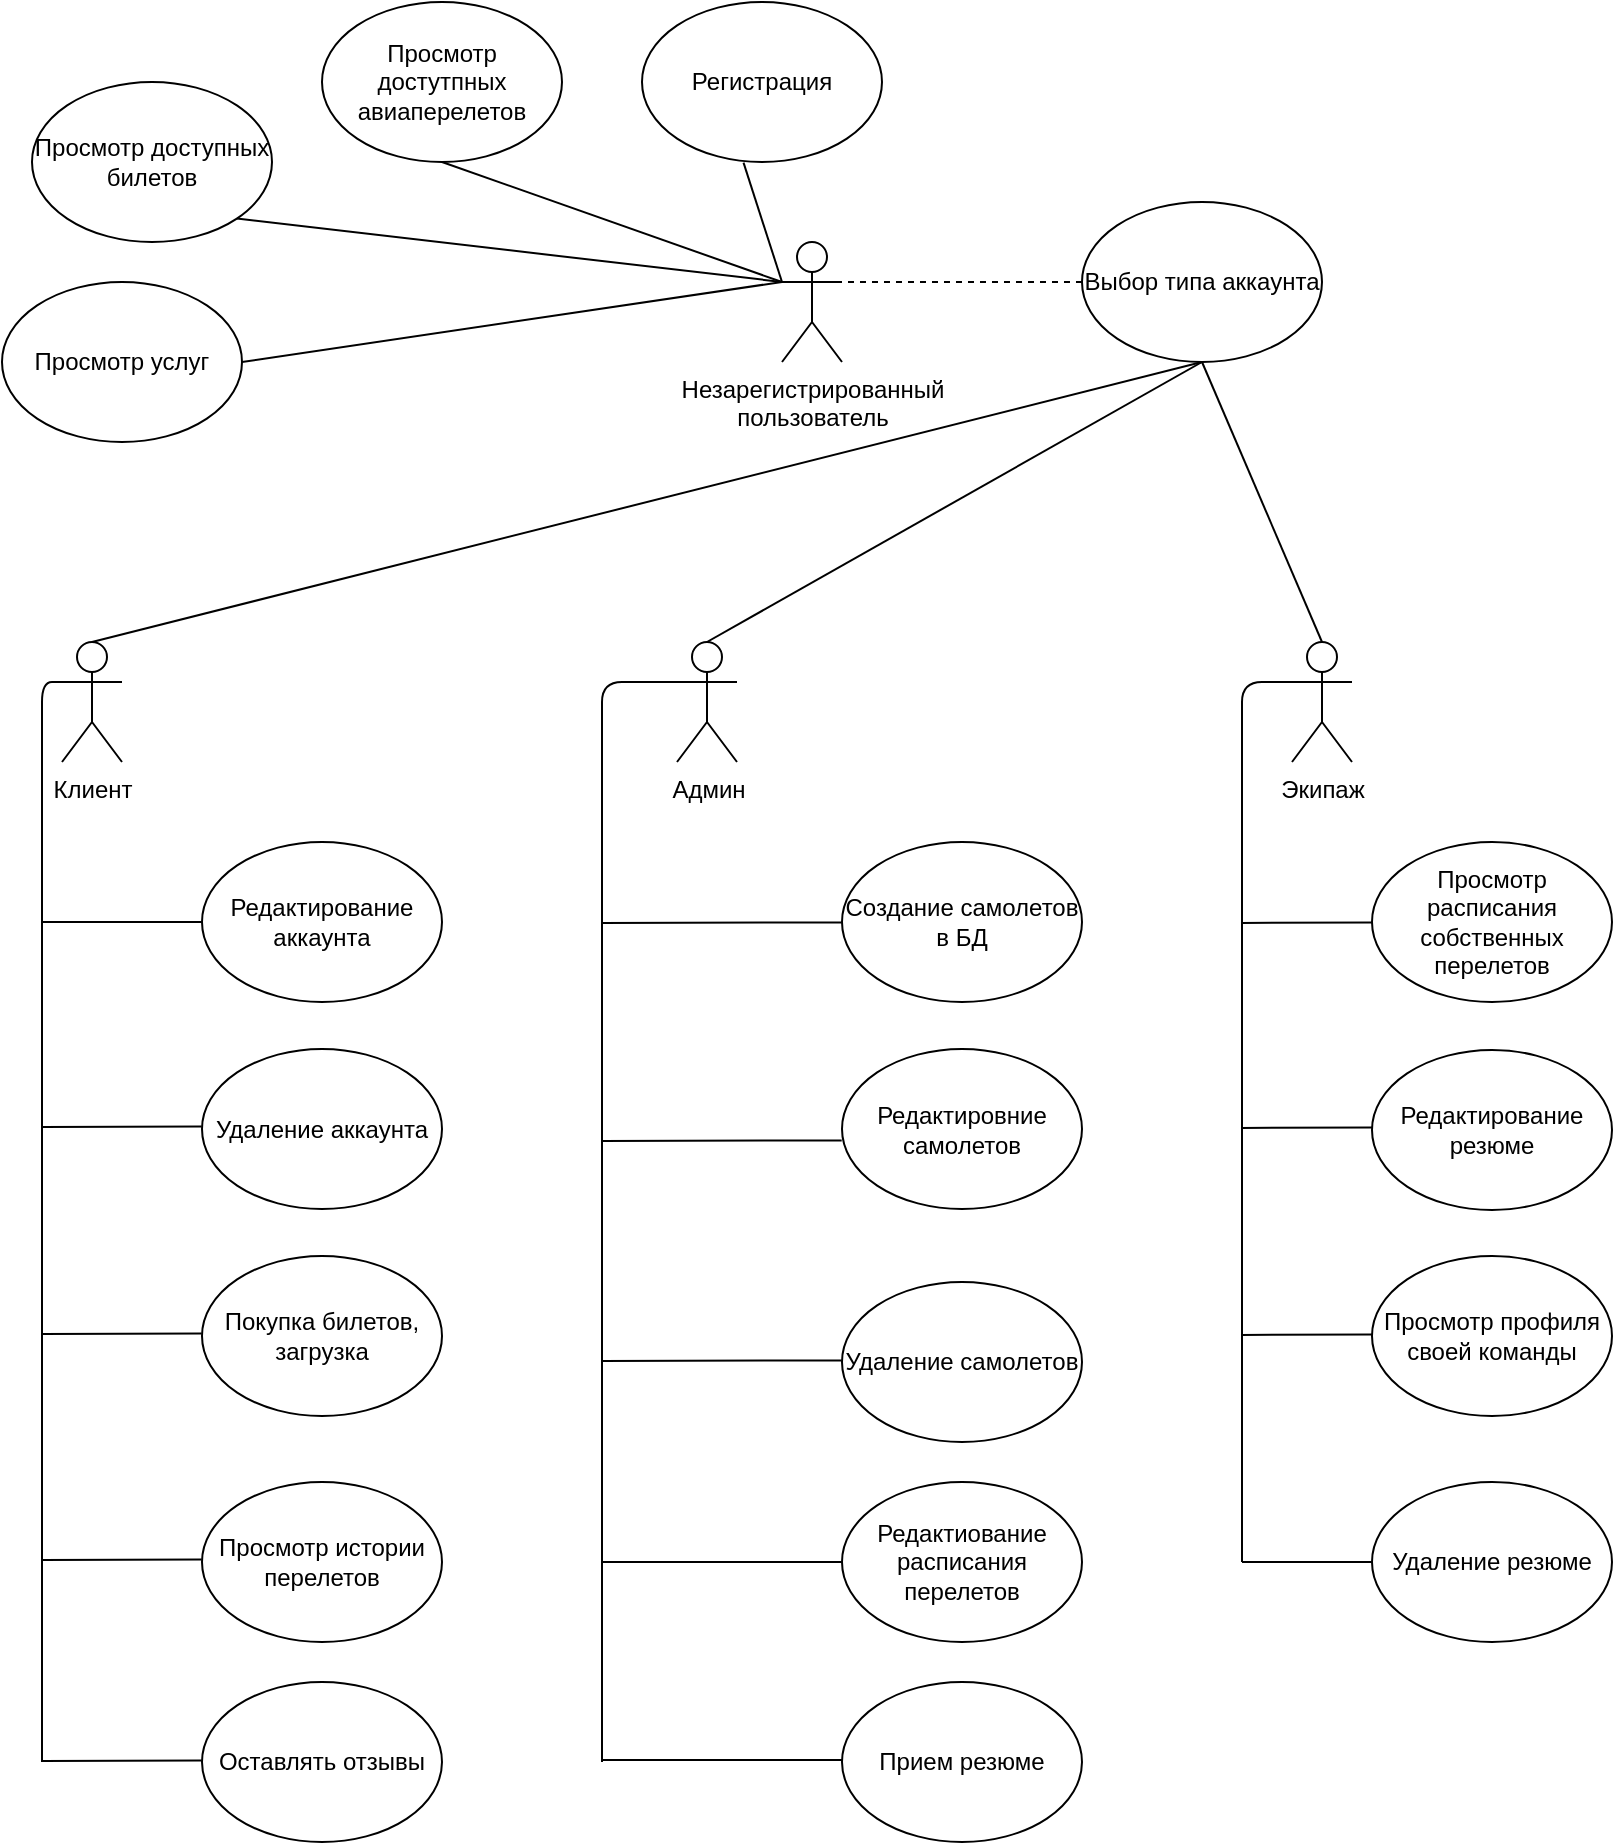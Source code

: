 <mxfile version="10.6.9" type="github"><diagram id="k_3EPZyGhnvNpF550MaQ" name="Page-1"><mxGraphModel dx="1010" dy="550" grid="1" gridSize="10" guides="1" tooltips="1" connect="1" arrows="1" fold="1" page="1" pageScale="1" pageWidth="827" pageHeight="1169" math="0" shadow="0"><root><mxCell id="0"/><mxCell id="1" parent="0"/><mxCell id="6sBqXLDYmMxs_iuyY09g-1" value="Незарегистрированный&lt;br&gt;пользователь" style="shape=umlActor;verticalLabelPosition=bottom;labelBackgroundColor=#ffffff;verticalAlign=top;html=1;outlineConnect=0;" vertex="1" parent="1"><mxGeometry x="410" y="140" width="30" height="60" as="geometry"/></mxCell><mxCell id="6sBqXLDYmMxs_iuyY09g-19" value="Клиент&lt;br&gt;" style="shape=umlActor;verticalLabelPosition=bottom;labelBackgroundColor=#ffffff;verticalAlign=top;html=1;outlineConnect=0;" vertex="1" parent="1"><mxGeometry x="50" y="340" width="30" height="60" as="geometry"/></mxCell><mxCell id="6sBqXLDYmMxs_iuyY09g-20" value="Админ&lt;br&gt;" style="shape=umlActor;verticalLabelPosition=bottom;labelBackgroundColor=#ffffff;verticalAlign=top;html=1;outlineConnect=0;" vertex="1" parent="1"><mxGeometry x="357.5" y="340" width="30" height="60" as="geometry"/></mxCell><mxCell id="6sBqXLDYmMxs_iuyY09g-21" value="Экипаж&lt;br&gt;" style="shape=umlActor;verticalLabelPosition=bottom;labelBackgroundColor=#ffffff;verticalAlign=top;html=1;outlineConnect=0;" vertex="1" parent="1"><mxGeometry x="665" y="340" width="30" height="60" as="geometry"/></mxCell><mxCell id="6sBqXLDYmMxs_iuyY09g-28" value="Просмотр услуг" style="ellipse;whiteSpace=wrap;html=1;" vertex="1" parent="1"><mxGeometry x="20" y="160" width="120" height="80" as="geometry"/></mxCell><mxCell id="6sBqXLDYmMxs_iuyY09g-29" value="Просмотр доступных билетов" style="ellipse;whiteSpace=wrap;html=1;" vertex="1" parent="1"><mxGeometry x="35" y="60" width="120" height="80" as="geometry"/></mxCell><mxCell id="6sBqXLDYmMxs_iuyY09g-30" value="Просмотр достутпных авиаперелетов" style="ellipse;whiteSpace=wrap;html=1;" vertex="1" parent="1"><mxGeometry x="180" y="20" width="120" height="80" as="geometry"/></mxCell><mxCell id="6sBqXLDYmMxs_iuyY09g-31" value="Регистрация" style="ellipse;whiteSpace=wrap;html=1;" vertex="1" parent="1"><mxGeometry x="340" y="20" width="120" height="80" as="geometry"/></mxCell><mxCell id="6sBqXLDYmMxs_iuyY09g-32" value="" style="endArrow=none;html=1;entryX=0;entryY=0.333;entryDx=0;entryDy=0;entryPerimeter=0;exitX=1;exitY=0.5;exitDx=0;exitDy=0;" edge="1" parent="1" source="6sBqXLDYmMxs_iuyY09g-28" target="6sBqXLDYmMxs_iuyY09g-1"><mxGeometry width="50" height="50" relative="1" as="geometry"><mxPoint x="60" y="490" as="sourcePoint"/><mxPoint x="360" y="130" as="targetPoint"/></mxGeometry></mxCell><mxCell id="6sBqXLDYmMxs_iuyY09g-33" value="" style="endArrow=none;html=1;exitX=0.5;exitY=0;exitDx=0;exitDy=0;exitPerimeter=0;" edge="1" parent="1" source="6sBqXLDYmMxs_iuyY09g-20"><mxGeometry width="50" height="50" relative="1" as="geometry"><mxPoint x="60" y="490" as="sourcePoint"/><mxPoint x="620" y="200" as="targetPoint"/></mxGeometry></mxCell><mxCell id="6sBqXLDYmMxs_iuyY09g-34" value="" style="endArrow=none;html=1;exitX=0.423;exitY=1.004;exitDx=0;exitDy=0;exitPerimeter=0;" edge="1" parent="1" source="6sBqXLDYmMxs_iuyY09g-31"><mxGeometry width="50" height="50" relative="1" as="geometry"><mxPoint x="70" y="500" as="sourcePoint"/><mxPoint x="410" y="160" as="targetPoint"/></mxGeometry></mxCell><mxCell id="6sBqXLDYmMxs_iuyY09g-35" value="" style="endArrow=none;html=1;exitX=0.5;exitY=1;exitDx=0;exitDy=0;" edge="1" parent="1" source="6sBqXLDYmMxs_iuyY09g-30"><mxGeometry width="50" height="50" relative="1" as="geometry"><mxPoint x="80" y="510" as="sourcePoint"/><mxPoint x="410" y="160" as="targetPoint"/></mxGeometry></mxCell><mxCell id="6sBqXLDYmMxs_iuyY09g-36" value="" style="endArrow=none;html=1;entryX=0;entryY=0.333;entryDx=0;entryDy=0;entryPerimeter=0;exitX=1;exitY=1;exitDx=0;exitDy=0;" edge="1" parent="1" source="6sBqXLDYmMxs_iuyY09g-29" target="6sBqXLDYmMxs_iuyY09g-1"><mxGeometry width="50" height="50" relative="1" as="geometry"><mxPoint x="90" y="520" as="sourcePoint"/><mxPoint x="140" y="470" as="targetPoint"/></mxGeometry></mxCell><mxCell id="6sBqXLDYmMxs_iuyY09g-37" value="" style="endArrow=none;dashed=1;html=1;entryX=1;entryY=0.333;entryDx=0;entryDy=0;entryPerimeter=0;" edge="1" parent="1" target="6sBqXLDYmMxs_iuyY09g-1"><mxGeometry width="50" height="50" relative="1" as="geometry"><mxPoint x="560" y="160" as="sourcePoint"/><mxPoint x="70" y="510" as="targetPoint"/></mxGeometry></mxCell><mxCell id="6sBqXLDYmMxs_iuyY09g-38" value="Выбор типа аккаунта" style="ellipse;whiteSpace=wrap;html=1;" vertex="1" parent="1"><mxGeometry x="560" y="120" width="120" height="80" as="geometry"/></mxCell><mxCell id="6sBqXLDYmMxs_iuyY09g-39" value="" style="endArrow=none;html=1;entryX=0.5;entryY=1;entryDx=0;entryDy=0;exitX=0.5;exitY=0;exitDx=0;exitDy=0;exitPerimeter=0;" edge="1" parent="1" source="6sBqXLDYmMxs_iuyY09g-19" target="6sBqXLDYmMxs_iuyY09g-38"><mxGeometry width="50" height="50" relative="1" as="geometry"><mxPoint x="20" y="560" as="sourcePoint"/><mxPoint x="70" y="510" as="targetPoint"/></mxGeometry></mxCell><mxCell id="6sBqXLDYmMxs_iuyY09g-40" value="" style="endArrow=none;html=1;entryX=0.5;entryY=1;entryDx=0;entryDy=0;exitX=0.5;exitY=0;exitDx=0;exitDy=0;exitPerimeter=0;" edge="1" parent="1" source="6sBqXLDYmMxs_iuyY09g-21" target="6sBqXLDYmMxs_iuyY09g-38"><mxGeometry width="50" height="50" relative="1" as="geometry"><mxPoint x="20" y="490" as="sourcePoint"/><mxPoint x="70" y="440" as="targetPoint"/></mxGeometry></mxCell><mxCell id="6sBqXLDYmMxs_iuyY09g-41" value="Редактирование аккаунта" style="ellipse;whiteSpace=wrap;html=1;" vertex="1" parent="1"><mxGeometry x="120" y="440" width="120" height="80" as="geometry"/></mxCell><mxCell id="6sBqXLDYmMxs_iuyY09g-50" value="Удаление аккаунта" style="ellipse;whiteSpace=wrap;html=1;" vertex="1" parent="1"><mxGeometry x="120" y="543.5" width="120" height="80" as="geometry"/></mxCell><mxCell id="6sBqXLDYmMxs_iuyY09g-51" value="Редактиование расписания перелетов" style="ellipse;whiteSpace=wrap;html=1;" vertex="1" parent="1"><mxGeometry x="440" y="760" width="120" height="80" as="geometry"/></mxCell><mxCell id="6sBqXLDYmMxs_iuyY09g-52" value="Удаление самолетов" style="ellipse;whiteSpace=wrap;html=1;" vertex="1" parent="1"><mxGeometry x="440" y="660" width="120" height="80" as="geometry"/></mxCell><mxCell id="6sBqXLDYmMxs_iuyY09g-53" value="Редактировние самолетов" style="ellipse;whiteSpace=wrap;html=1;" vertex="1" parent="1"><mxGeometry x="440" y="543.5" width="120" height="80" as="geometry"/></mxCell><mxCell id="6sBqXLDYmMxs_iuyY09g-54" value="Создание самолетов в БД" style="ellipse;whiteSpace=wrap;html=1;" vertex="1" parent="1"><mxGeometry x="440" y="440" width="120" height="80" as="geometry"/></mxCell><mxCell id="6sBqXLDYmMxs_iuyY09g-55" value="Удаление резюме" style="ellipse;whiteSpace=wrap;html=1;" vertex="1" parent="1"><mxGeometry x="705" y="760" width="120" height="80" as="geometry"/></mxCell><mxCell id="6sBqXLDYmMxs_iuyY09g-56" value="Просмотр профиля своей команды" style="ellipse;whiteSpace=wrap;html=1;" vertex="1" parent="1"><mxGeometry x="705" y="647" width="120" height="80" as="geometry"/></mxCell><mxCell id="6sBqXLDYmMxs_iuyY09g-57" value="Редактирование резюме" style="ellipse;whiteSpace=wrap;html=1;" vertex="1" parent="1"><mxGeometry x="705" y="544" width="120" height="80" as="geometry"/></mxCell><mxCell id="6sBqXLDYmMxs_iuyY09g-58" value="Просмотр расписания собственных перелетов" style="ellipse;whiteSpace=wrap;html=1;" vertex="1" parent="1"><mxGeometry x="705" y="440" width="120" height="80" as="geometry"/></mxCell><mxCell id="6sBqXLDYmMxs_iuyY09g-59" value="Покупка билетов, загрузка" style="ellipse;whiteSpace=wrap;html=1;" vertex="1" parent="1"><mxGeometry x="120" y="647" width="120" height="80" as="geometry"/></mxCell><mxCell id="6sBqXLDYmMxs_iuyY09g-60" value="Просмотр истории перелетов" style="ellipse;whiteSpace=wrap;html=1;" vertex="1" parent="1"><mxGeometry x="120" y="760" width="120" height="80" as="geometry"/></mxCell><mxCell id="6sBqXLDYmMxs_iuyY09g-69" value="" style="endArrow=none;html=1;entryX=0;entryY=0.333;entryDx=0;entryDy=0;entryPerimeter=0;" edge="1" parent="1" target="6sBqXLDYmMxs_iuyY09g-19"><mxGeometry width="50" height="50" relative="1" as="geometry"><mxPoint x="40" y="900" as="sourcePoint"/><mxPoint x="70" y="850" as="targetPoint"/><Array as="points"><mxPoint x="40" y="360"/></Array></mxGeometry></mxCell><mxCell id="6sBqXLDYmMxs_iuyY09g-71" value="" style="endArrow=none;html=1;entryX=0;entryY=0.333;entryDx=0;entryDy=0;entryPerimeter=0;" edge="1" parent="1" target="6sBqXLDYmMxs_iuyY09g-20"><mxGeometry width="50" height="50" relative="1" as="geometry"><mxPoint x="320" y="900" as="sourcePoint"/><mxPoint x="70" y="850" as="targetPoint"/><Array as="points"><mxPoint x="320" y="360"/></Array></mxGeometry></mxCell><mxCell id="6sBqXLDYmMxs_iuyY09g-73" value="" style="endArrow=none;html=1;entryX=0;entryY=0.333;entryDx=0;entryDy=0;entryPerimeter=0;" edge="1" parent="1" target="6sBqXLDYmMxs_iuyY09g-21"><mxGeometry width="50" height="50" relative="1" as="geometry"><mxPoint x="640" y="800" as="sourcePoint"/><mxPoint x="660" y="360" as="targetPoint"/><Array as="points"><mxPoint x="640" y="360"/></Array></mxGeometry></mxCell><mxCell id="6sBqXLDYmMxs_iuyY09g-74" value="" style="endArrow=none;html=1;entryX=0;entryY=0.5;entryDx=0;entryDy=0;" edge="1" parent="1" target="6sBqXLDYmMxs_iuyY09g-41"><mxGeometry width="50" height="50" relative="1" as="geometry"><mxPoint x="40" y="480" as="sourcePoint"/><mxPoint x="70" y="860" as="targetPoint"/></mxGeometry></mxCell><mxCell id="6sBqXLDYmMxs_iuyY09g-75" value="" style="endArrow=none;html=1;entryX=0;entryY=0.5;entryDx=0;entryDy=0;" edge="1" parent="1"><mxGeometry width="50" height="50" relative="1" as="geometry"><mxPoint x="40" y="582.5" as="sourcePoint"/><mxPoint x="119.857" y="582.214" as="targetPoint"/></mxGeometry></mxCell><mxCell id="6sBqXLDYmMxs_iuyY09g-76" value="" style="endArrow=none;html=1;entryX=0;entryY=0.5;entryDx=0;entryDy=0;" edge="1" parent="1"><mxGeometry width="50" height="50" relative="1" as="geometry"><mxPoint x="40" y="686" as="sourcePoint"/><mxPoint x="119.857" y="685.714" as="targetPoint"/></mxGeometry></mxCell><mxCell id="6sBqXLDYmMxs_iuyY09g-77" value="" style="endArrow=none;html=1;entryX=0;entryY=0.5;entryDx=0;entryDy=0;" edge="1" parent="1"><mxGeometry width="50" height="50" relative="1" as="geometry"><mxPoint x="40" y="799" as="sourcePoint"/><mxPoint x="119.857" y="798.714" as="targetPoint"/></mxGeometry></mxCell><mxCell id="6sBqXLDYmMxs_iuyY09g-78" value="" style="endArrow=none;html=1;entryX=0;entryY=0.5;entryDx=0;entryDy=0;" edge="1" parent="1" target="6sBqXLDYmMxs_iuyY09g-51"><mxGeometry width="50" height="50" relative="1" as="geometry"><mxPoint x="320" y="800" as="sourcePoint"/><mxPoint x="70" y="860" as="targetPoint"/></mxGeometry></mxCell><mxCell id="6sBqXLDYmMxs_iuyY09g-80" value="" style="endArrow=none;html=1;entryX=0;entryY=0.5;entryDx=0;entryDy=0;" edge="1" parent="1"><mxGeometry width="50" height="50" relative="1" as="geometry"><mxPoint x="320" y="699.5" as="sourcePoint"/><mxPoint x="439.857" y="699.214" as="targetPoint"/></mxGeometry></mxCell><mxCell id="6sBqXLDYmMxs_iuyY09g-81" value="" style="endArrow=none;html=1;entryX=0;entryY=0.5;entryDx=0;entryDy=0;" edge="1" parent="1"><mxGeometry width="50" height="50" relative="1" as="geometry"><mxPoint x="320" y="589.5" as="sourcePoint"/><mxPoint x="439.857" y="589.214" as="targetPoint"/></mxGeometry></mxCell><mxCell id="6sBqXLDYmMxs_iuyY09g-82" value="" style="endArrow=none;html=1;entryX=0;entryY=0.5;entryDx=0;entryDy=0;" edge="1" parent="1"><mxGeometry width="50" height="50" relative="1" as="geometry"><mxPoint x="320" y="480.5" as="sourcePoint"/><mxPoint x="439.857" y="480.214" as="targetPoint"/></mxGeometry></mxCell><mxCell id="6sBqXLDYmMxs_iuyY09g-83" value="" style="endArrow=none;html=1;entryX=0;entryY=0.5;entryDx=0;entryDy=0;" edge="1" parent="1" target="6sBqXLDYmMxs_iuyY09g-55"><mxGeometry width="50" height="50" relative="1" as="geometry"><mxPoint x="640" y="800" as="sourcePoint"/><mxPoint x="680" y="840" as="targetPoint"/></mxGeometry></mxCell><mxCell id="6sBqXLDYmMxs_iuyY09g-84" value="" style="endArrow=none;html=1;entryX=0;entryY=0.5;entryDx=0;entryDy=0;" edge="1" parent="1"><mxGeometry width="50" height="50" relative="1" as="geometry"><mxPoint x="639.5" y="686.5" as="sourcePoint"/><mxPoint x="705.071" y="686.214" as="targetPoint"/></mxGeometry></mxCell><mxCell id="6sBqXLDYmMxs_iuyY09g-85" value="" style="endArrow=none;html=1;entryX=0;entryY=0.5;entryDx=0;entryDy=0;" edge="1" parent="1"><mxGeometry width="50" height="50" relative="1" as="geometry"><mxPoint x="639.5" y="583.0" as="sourcePoint"/><mxPoint x="705.071" y="582.714" as="targetPoint"/></mxGeometry></mxCell><mxCell id="6sBqXLDYmMxs_iuyY09g-86" value="" style="endArrow=none;html=1;entryX=0;entryY=0.5;entryDx=0;entryDy=0;" edge="1" parent="1"><mxGeometry width="50" height="50" relative="1" as="geometry"><mxPoint x="639.5" y="480.5" as="sourcePoint"/><mxPoint x="705.071" y="480.214" as="targetPoint"/></mxGeometry></mxCell><mxCell id="6sBqXLDYmMxs_iuyY09g-90" value="Оставлять отзывы" style="ellipse;whiteSpace=wrap;html=1;" vertex="1" parent="1"><mxGeometry x="120" y="860" width="120" height="80" as="geometry"/></mxCell><mxCell id="6sBqXLDYmMxs_iuyY09g-91" value="" style="endArrow=none;html=1;entryX=0;entryY=0.5;entryDx=0;entryDy=0;" edge="1" parent="1"><mxGeometry width="50" height="50" relative="1" as="geometry"><mxPoint x="40" y="899.5" as="sourcePoint"/><mxPoint x="119.857" y="899.214" as="targetPoint"/></mxGeometry></mxCell><mxCell id="6sBqXLDYmMxs_iuyY09g-92" value="Прием резюме" style="ellipse;whiteSpace=wrap;html=1;" vertex="1" parent="1"><mxGeometry x="440" y="860" width="120" height="80" as="geometry"/></mxCell><mxCell id="6sBqXLDYmMxs_iuyY09g-93" value="" style="endArrow=none;html=1;entryX=0;entryY=0.5;entryDx=0;entryDy=0;" edge="1" parent="1"><mxGeometry width="50" height="50" relative="1" as="geometry"><mxPoint x="320" y="899" as="sourcePoint"/><mxPoint x="440.235" y="899.059" as="targetPoint"/></mxGeometry></mxCell></root></mxGraphModel></diagram></mxfile>
